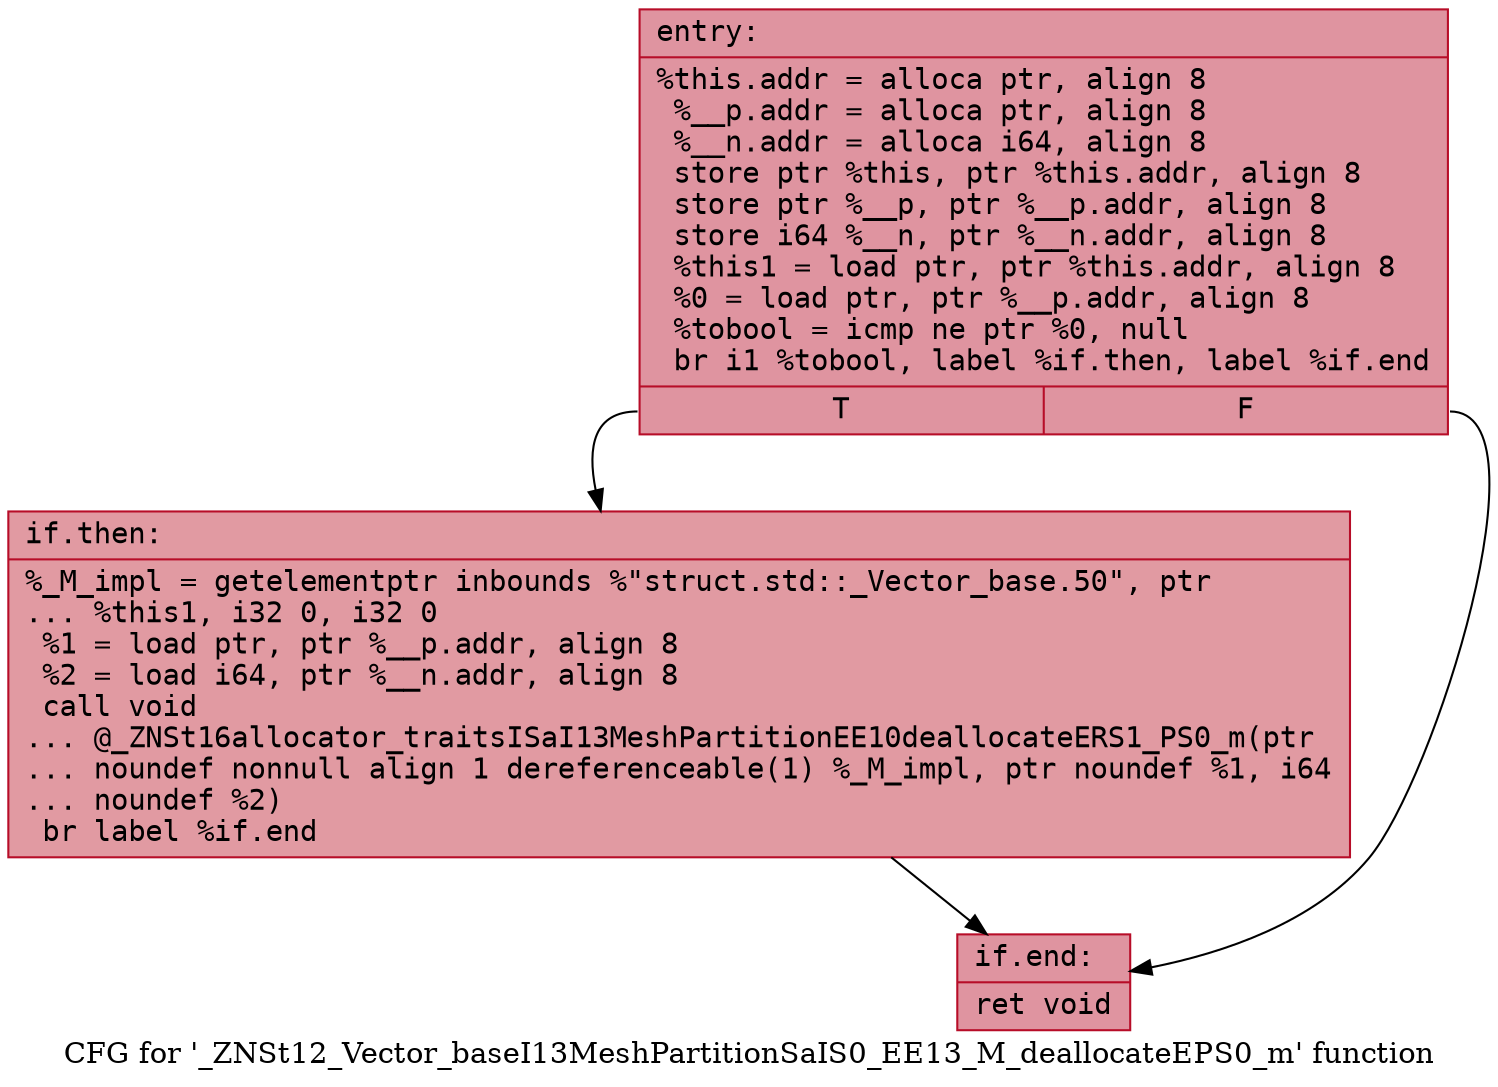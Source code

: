 digraph "CFG for '_ZNSt12_Vector_baseI13MeshPartitionSaIS0_EE13_M_deallocateEPS0_m' function" {
	label="CFG for '_ZNSt12_Vector_baseI13MeshPartitionSaIS0_EE13_M_deallocateEPS0_m' function";

	Node0x55dab483b990 [shape=record,color="#b70d28ff", style=filled, fillcolor="#b70d2870" fontname="Courier",label="{entry:\l|  %this.addr = alloca ptr, align 8\l  %__p.addr = alloca ptr, align 8\l  %__n.addr = alloca i64, align 8\l  store ptr %this, ptr %this.addr, align 8\l  store ptr %__p, ptr %__p.addr, align 8\l  store i64 %__n, ptr %__n.addr, align 8\l  %this1 = load ptr, ptr %this.addr, align 8\l  %0 = load ptr, ptr %__p.addr, align 8\l  %tobool = icmp ne ptr %0, null\l  br i1 %tobool, label %if.then, label %if.end\l|{<s0>T|<s1>F}}"];
	Node0x55dab483b990:s0 -> Node0x55dab483bed0[tooltip="entry -> if.then\nProbability 62.50%" ];
	Node0x55dab483b990:s1 -> Node0x55dab483c720[tooltip="entry -> if.end\nProbability 37.50%" ];
	Node0x55dab483bed0 [shape=record,color="#b70d28ff", style=filled, fillcolor="#bb1b2c70" fontname="Courier",label="{if.then:\l|  %_M_impl = getelementptr inbounds %\"struct.std::_Vector_base.50\", ptr\l... %this1, i32 0, i32 0\l  %1 = load ptr, ptr %__p.addr, align 8\l  %2 = load i64, ptr %__n.addr, align 8\l  call void\l... @_ZNSt16allocator_traitsISaI13MeshPartitionEE10deallocateERS1_PS0_m(ptr\l... noundef nonnull align 1 dereferenceable(1) %_M_impl, ptr noundef %1, i64\l... noundef %2)\l  br label %if.end\l}"];
	Node0x55dab483bed0 -> Node0x55dab483c720[tooltip="if.then -> if.end\nProbability 100.00%" ];
	Node0x55dab483c720 [shape=record,color="#b70d28ff", style=filled, fillcolor="#b70d2870" fontname="Courier",label="{if.end:\l|  ret void\l}"];
}
